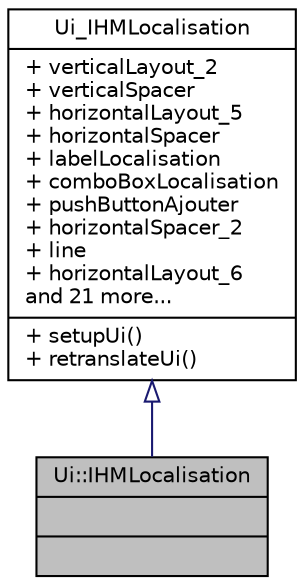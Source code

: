 digraph "Ui::IHMLocalisation"
{
 // LATEX_PDF_SIZE
  edge [fontname="Helvetica",fontsize="10",labelfontname="Helvetica",labelfontsize="10"];
  node [fontname="Helvetica",fontsize="10",shape=record];
  Node1 [label="{Ui::IHMLocalisation\n||}",height=0.2,width=0.4,color="black", fillcolor="grey75", style="filled", fontcolor="black",tooltip=" "];
  Node2 -> Node1 [dir="back",color="midnightblue",fontsize="10",style="solid",arrowtail="onormal"];
  Node2 [label="{Ui_IHMLocalisation\n|+ verticalLayout_2\l+ verticalSpacer\l+ horizontalLayout_5\l+ horizontalSpacer\l+ labelLocalisation\l+ comboBoxLocalisation\l+ pushButtonAjouter\l+ horizontalSpacer_2\l+ line\l+ horizontalLayout_6\land 21 more...\l|+ setupUi()\l+ retranslateUi()\l}",height=0.2,width=0.4,color="black", fillcolor="white", style="filled",URL="$class_ui___i_h_m_localisation.html",tooltip=" "];
}
